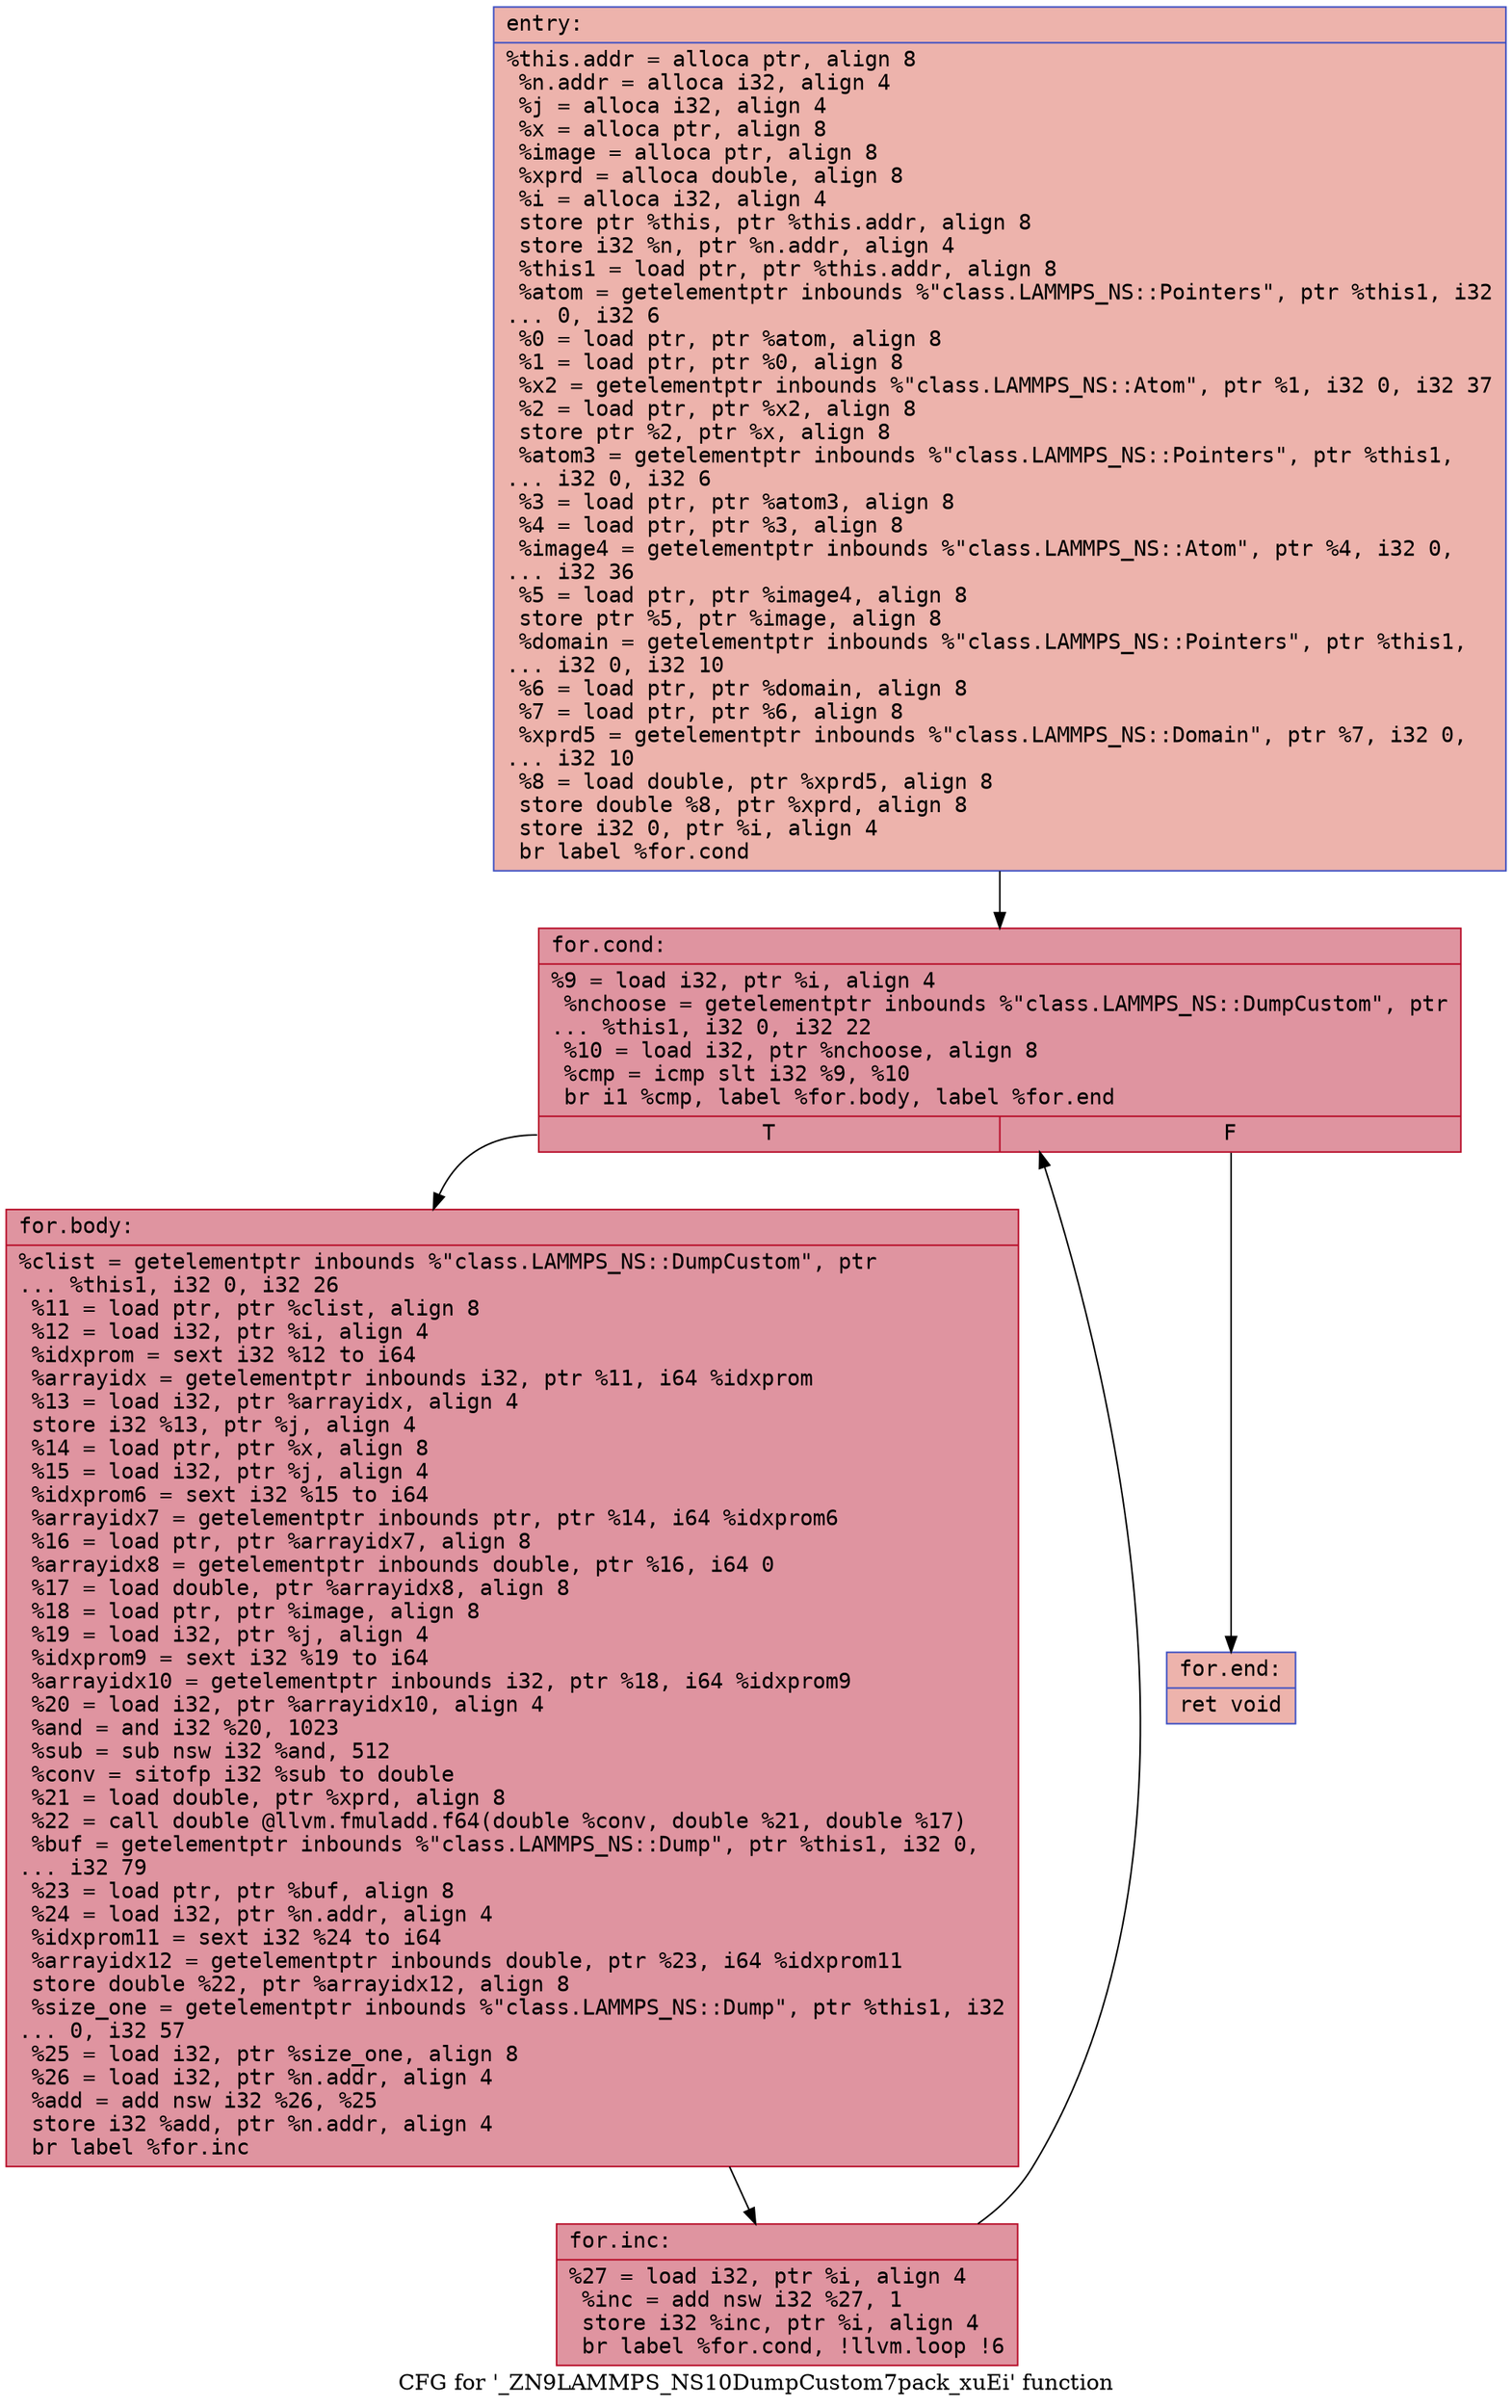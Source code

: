 digraph "CFG for '_ZN9LAMMPS_NS10DumpCustom7pack_xuEi' function" {
	label="CFG for '_ZN9LAMMPS_NS10DumpCustom7pack_xuEi' function";

	Node0x55d03a88b840 [shape=record,color="#3d50c3ff", style=filled, fillcolor="#d6524470" fontname="Courier",label="{entry:\l|  %this.addr = alloca ptr, align 8\l  %n.addr = alloca i32, align 4\l  %j = alloca i32, align 4\l  %x = alloca ptr, align 8\l  %image = alloca ptr, align 8\l  %xprd = alloca double, align 8\l  %i = alloca i32, align 4\l  store ptr %this, ptr %this.addr, align 8\l  store i32 %n, ptr %n.addr, align 4\l  %this1 = load ptr, ptr %this.addr, align 8\l  %atom = getelementptr inbounds %\"class.LAMMPS_NS::Pointers\", ptr %this1, i32\l... 0, i32 6\l  %0 = load ptr, ptr %atom, align 8\l  %1 = load ptr, ptr %0, align 8\l  %x2 = getelementptr inbounds %\"class.LAMMPS_NS::Atom\", ptr %1, i32 0, i32 37\l  %2 = load ptr, ptr %x2, align 8\l  store ptr %2, ptr %x, align 8\l  %atom3 = getelementptr inbounds %\"class.LAMMPS_NS::Pointers\", ptr %this1,\l... i32 0, i32 6\l  %3 = load ptr, ptr %atom3, align 8\l  %4 = load ptr, ptr %3, align 8\l  %image4 = getelementptr inbounds %\"class.LAMMPS_NS::Atom\", ptr %4, i32 0,\l... i32 36\l  %5 = load ptr, ptr %image4, align 8\l  store ptr %5, ptr %image, align 8\l  %domain = getelementptr inbounds %\"class.LAMMPS_NS::Pointers\", ptr %this1,\l... i32 0, i32 10\l  %6 = load ptr, ptr %domain, align 8\l  %7 = load ptr, ptr %6, align 8\l  %xprd5 = getelementptr inbounds %\"class.LAMMPS_NS::Domain\", ptr %7, i32 0,\l... i32 10\l  %8 = load double, ptr %xprd5, align 8\l  store double %8, ptr %xprd, align 8\l  store i32 0, ptr %i, align 4\l  br label %for.cond\l}"];
	Node0x55d03a88b840 -> Node0x55d03a88cbf0[tooltip="entry -> for.cond\nProbability 100.00%" ];
	Node0x55d03a88cbf0 [shape=record,color="#b70d28ff", style=filled, fillcolor="#b70d2870" fontname="Courier",label="{for.cond:\l|  %9 = load i32, ptr %i, align 4\l  %nchoose = getelementptr inbounds %\"class.LAMMPS_NS::DumpCustom\", ptr\l... %this1, i32 0, i32 22\l  %10 = load i32, ptr %nchoose, align 8\l  %cmp = icmp slt i32 %9, %10\l  br i1 %cmp, label %for.body, label %for.end\l|{<s0>T|<s1>F}}"];
	Node0x55d03a88cbf0:s0 -> Node0x55d03a88cf70[tooltip="for.cond -> for.body\nProbability 96.88%" ];
	Node0x55d03a88cbf0:s1 -> Node0x55d03a88cff0[tooltip="for.cond -> for.end\nProbability 3.12%" ];
	Node0x55d03a88cf70 [shape=record,color="#b70d28ff", style=filled, fillcolor="#b70d2870" fontname="Courier",label="{for.body:\l|  %clist = getelementptr inbounds %\"class.LAMMPS_NS::DumpCustom\", ptr\l... %this1, i32 0, i32 26\l  %11 = load ptr, ptr %clist, align 8\l  %12 = load i32, ptr %i, align 4\l  %idxprom = sext i32 %12 to i64\l  %arrayidx = getelementptr inbounds i32, ptr %11, i64 %idxprom\l  %13 = load i32, ptr %arrayidx, align 4\l  store i32 %13, ptr %j, align 4\l  %14 = load ptr, ptr %x, align 8\l  %15 = load i32, ptr %j, align 4\l  %idxprom6 = sext i32 %15 to i64\l  %arrayidx7 = getelementptr inbounds ptr, ptr %14, i64 %idxprom6\l  %16 = load ptr, ptr %arrayidx7, align 8\l  %arrayidx8 = getelementptr inbounds double, ptr %16, i64 0\l  %17 = load double, ptr %arrayidx8, align 8\l  %18 = load ptr, ptr %image, align 8\l  %19 = load i32, ptr %j, align 4\l  %idxprom9 = sext i32 %19 to i64\l  %arrayidx10 = getelementptr inbounds i32, ptr %18, i64 %idxprom9\l  %20 = load i32, ptr %arrayidx10, align 4\l  %and = and i32 %20, 1023\l  %sub = sub nsw i32 %and, 512\l  %conv = sitofp i32 %sub to double\l  %21 = load double, ptr %xprd, align 8\l  %22 = call double @llvm.fmuladd.f64(double %conv, double %21, double %17)\l  %buf = getelementptr inbounds %\"class.LAMMPS_NS::Dump\", ptr %this1, i32 0,\l... i32 79\l  %23 = load ptr, ptr %buf, align 8\l  %24 = load i32, ptr %n.addr, align 4\l  %idxprom11 = sext i32 %24 to i64\l  %arrayidx12 = getelementptr inbounds double, ptr %23, i64 %idxprom11\l  store double %22, ptr %arrayidx12, align 8\l  %size_one = getelementptr inbounds %\"class.LAMMPS_NS::Dump\", ptr %this1, i32\l... 0, i32 57\l  %25 = load i32, ptr %size_one, align 8\l  %26 = load i32, ptr %n.addr, align 4\l  %add = add nsw i32 %26, %25\l  store i32 %add, ptr %n.addr, align 4\l  br label %for.inc\l}"];
	Node0x55d03a88cf70 -> Node0x55d03a88e810[tooltip="for.body -> for.inc\nProbability 100.00%" ];
	Node0x55d03a88e810 [shape=record,color="#b70d28ff", style=filled, fillcolor="#b70d2870" fontname="Courier",label="{for.inc:\l|  %27 = load i32, ptr %i, align 4\l  %inc = add nsw i32 %27, 1\l  store i32 %inc, ptr %i, align 4\l  br label %for.cond, !llvm.loop !6\l}"];
	Node0x55d03a88e810 -> Node0x55d03a88cbf0[tooltip="for.inc -> for.cond\nProbability 100.00%" ];
	Node0x55d03a88cff0 [shape=record,color="#3d50c3ff", style=filled, fillcolor="#d6524470" fontname="Courier",label="{for.end:\l|  ret void\l}"];
}
